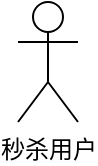 <mxfile version="21.2.9" type="github">
  <diagram name="第 1 页" id="c82eBmJTDx3f6tGzba_7">
    <mxGraphModel dx="339" dy="206" grid="1" gridSize="10" guides="1" tooltips="1" connect="1" arrows="1" fold="1" page="1" pageScale="1" pageWidth="1169" pageHeight="827" math="0" shadow="0">
      <root>
        <mxCell id="0" />
        <mxCell id="1" parent="0" />
        <mxCell id="V7pOFRDUSgTwyFyD868L-1" value="秒杀用户" style="shape=umlActor;verticalLabelPosition=bottom;verticalAlign=top;html=1;outlineConnect=0;" vertex="1" parent="1">
          <mxGeometry x="150" y="220" width="30" height="60" as="geometry" />
        </mxCell>
      </root>
    </mxGraphModel>
  </diagram>
</mxfile>
